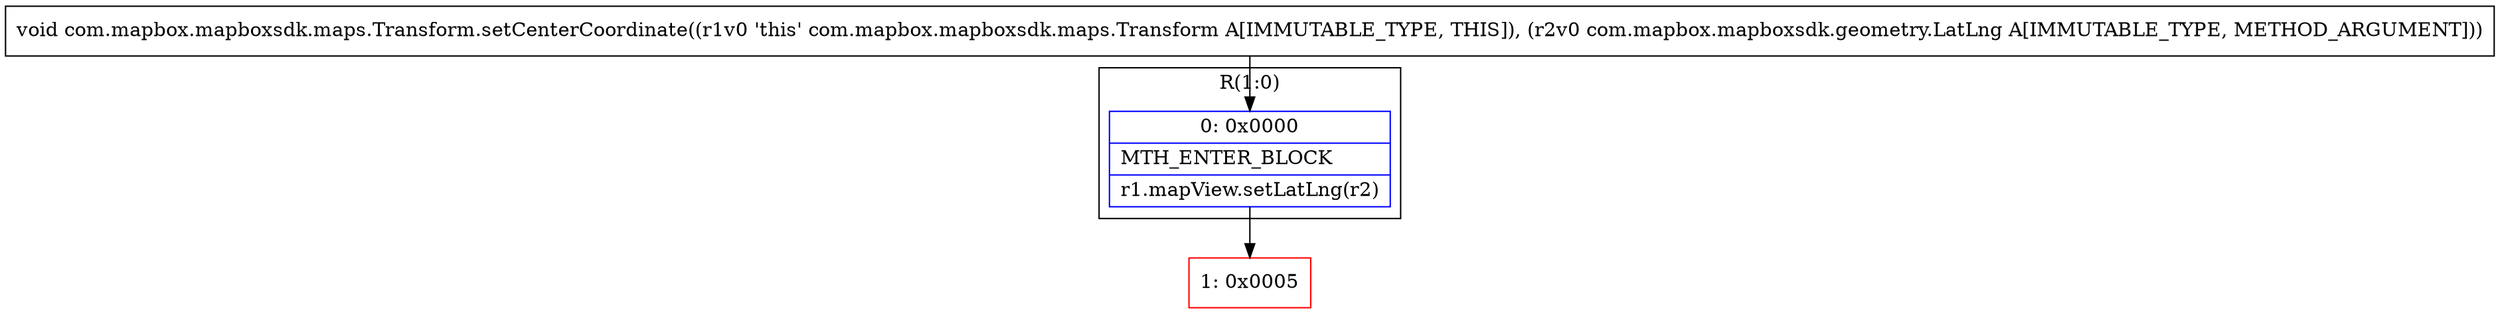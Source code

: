digraph "CFG forcom.mapbox.mapboxsdk.maps.Transform.setCenterCoordinate(Lcom\/mapbox\/mapboxsdk\/geometry\/LatLng;)V" {
subgraph cluster_Region_1740792327 {
label = "R(1:0)";
node [shape=record,color=blue];
Node_0 [shape=record,label="{0\:\ 0x0000|MTH_ENTER_BLOCK\l|r1.mapView.setLatLng(r2)\l}"];
}
Node_1 [shape=record,color=red,label="{1\:\ 0x0005}"];
MethodNode[shape=record,label="{void com.mapbox.mapboxsdk.maps.Transform.setCenterCoordinate((r1v0 'this' com.mapbox.mapboxsdk.maps.Transform A[IMMUTABLE_TYPE, THIS]), (r2v0 com.mapbox.mapboxsdk.geometry.LatLng A[IMMUTABLE_TYPE, METHOD_ARGUMENT])) }"];
MethodNode -> Node_0;
Node_0 -> Node_1;
}

